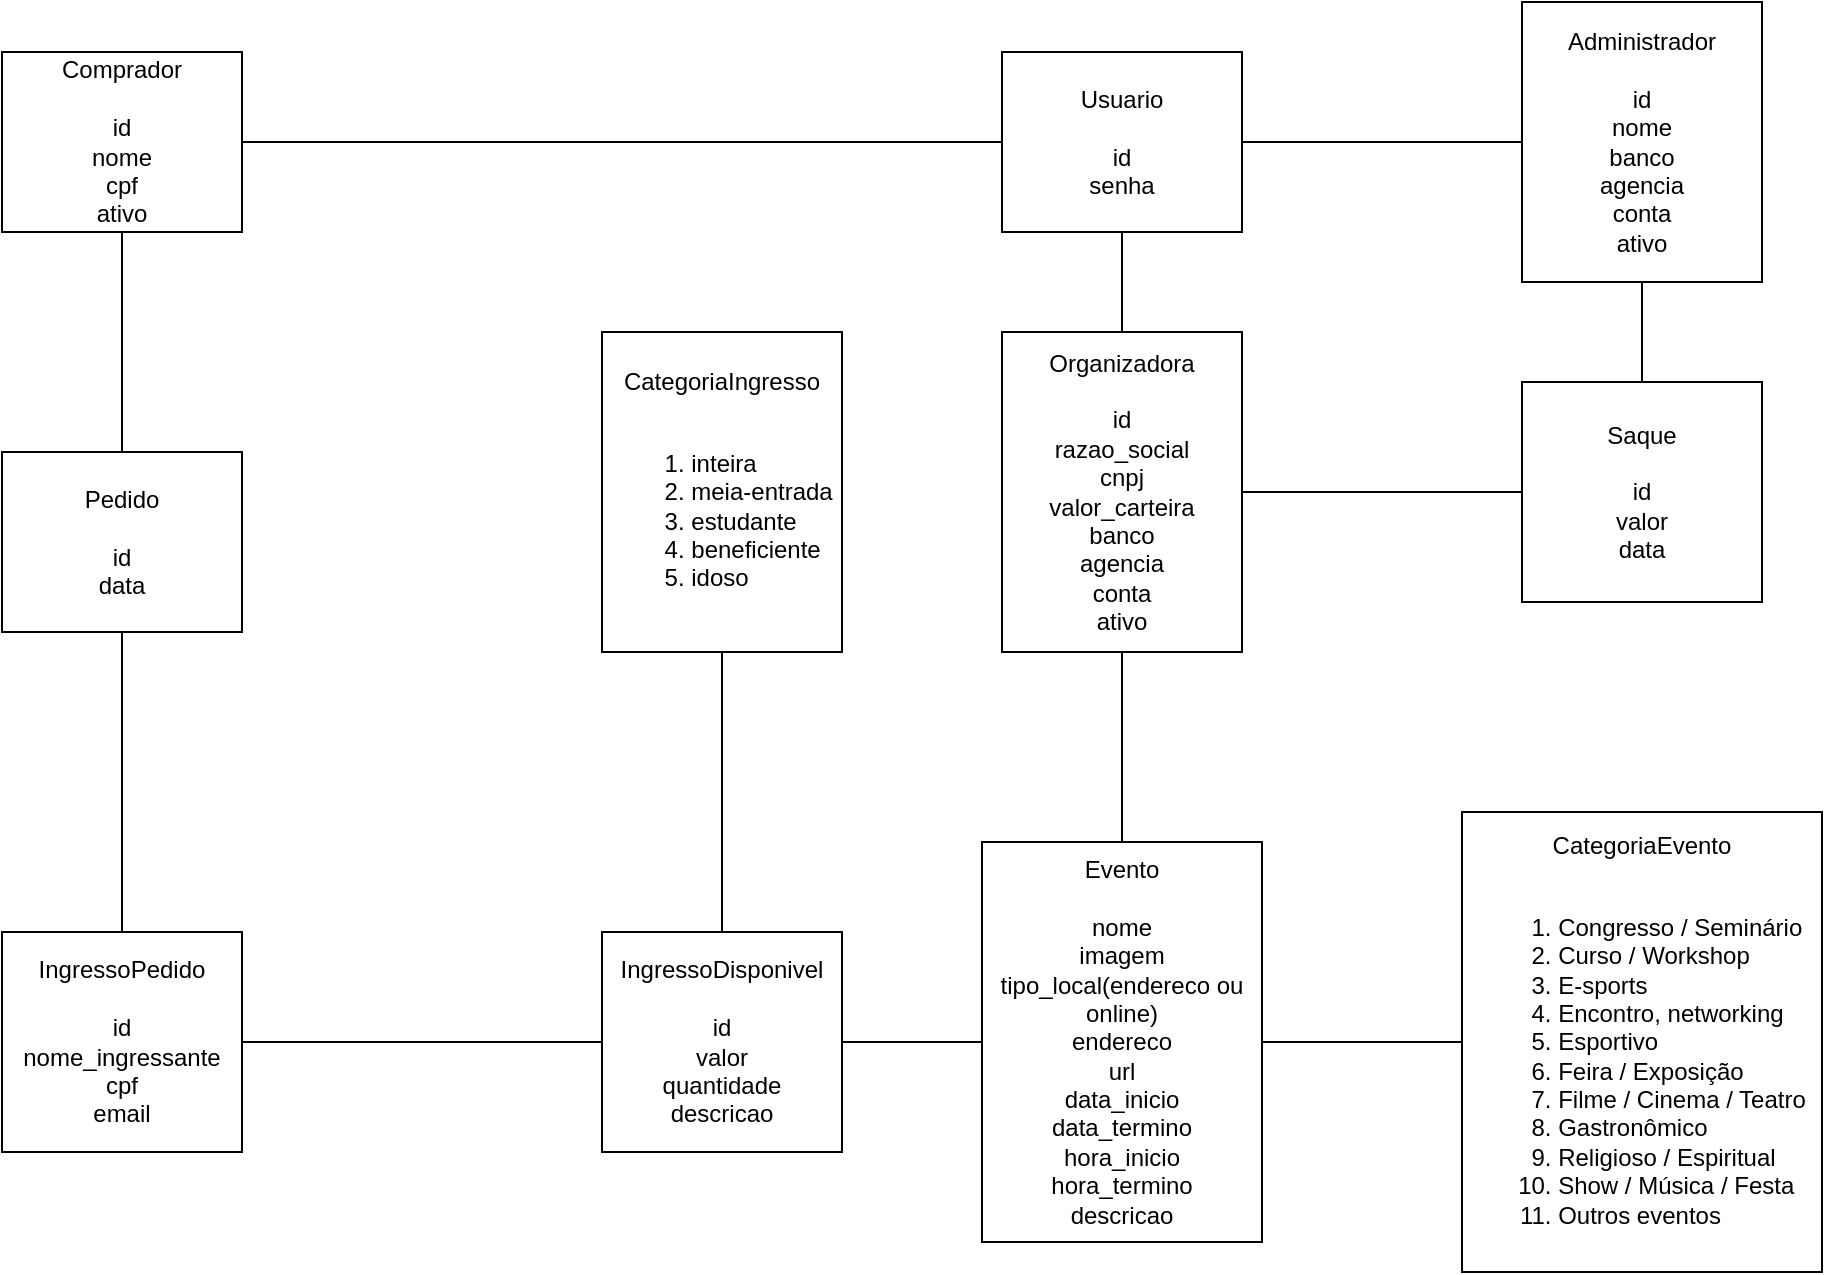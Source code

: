 <mxfile version="14.5.1" type="device"><diagram id="jICOhjBzjYu0gpsw8uiU" name="Página-1"><mxGraphModel dx="912" dy="813" grid="1" gridSize="10" guides="1" tooltips="1" connect="1" arrows="1" fold="1" page="1" pageScale="1" pageWidth="1200" pageHeight="1600" math="0" shadow="0"><root><mxCell id="0"/><mxCell id="1" parent="0"/><mxCell id="hUC8__KGuxT1wJXMfTIX-4" style="edgeStyle=orthogonalEdgeStyle;rounded=0;orthogonalLoop=1;jettySize=auto;html=1;endArrow=none;endFill=0;" parent="1" source="wqNmu94xyES_ieZz7MIa-1" target="hUC8__KGuxT1wJXMfTIX-3" edge="1"><mxGeometry relative="1" as="geometry"/></mxCell><mxCell id="wqNmu94xyES_ieZz7MIa-1" value="Pedido&lt;br&gt;&lt;br&gt;id&lt;br&gt;data" style="rounded=0;whiteSpace=wrap;html=1;" parent="1" vertex="1"><mxGeometry x="230" y="660" width="120" height="90" as="geometry"/></mxCell><mxCell id="wqNmu94xyES_ieZz7MIa-2" value="Organizadora&lt;br&gt;&lt;br&gt;id&lt;br&gt;razao_social&lt;br&gt;cnpj&lt;br&gt;valor_carteira&lt;br&gt;banco&lt;br&gt;agencia&lt;br&gt;conta&lt;br&gt;ativo" style="rounded=0;whiteSpace=wrap;html=1;" parent="1" vertex="1"><mxGeometry x="730" y="600" width="120" height="160" as="geometry"/></mxCell><mxCell id="VX8WxPWUBoT3orAdfw54-1" style="edgeStyle=orthogonalEdgeStyle;rounded=0;orthogonalLoop=1;jettySize=auto;html=1;endArrow=none;endFill=0;" parent="1" source="wqNmu94xyES_ieZz7MIa-4" target="wqNmu94xyES_ieZz7MIa-6" edge="1"><mxGeometry relative="1" as="geometry"/></mxCell><mxCell id="VX8WxPWUBoT3orAdfw54-2" style="edgeStyle=orthogonalEdgeStyle;rounded=0;orthogonalLoop=1;jettySize=auto;html=1;endArrow=none;endFill=0;" parent="1" source="wqNmu94xyES_ieZz7MIa-4" target="wqNmu94xyES_ieZz7MIa-2" edge="1"><mxGeometry relative="1" as="geometry"/></mxCell><mxCell id="wqNmu94xyES_ieZz7MIa-4" value="Usuario&lt;br&gt;&lt;br&gt;id&lt;br&gt;senha" style="rounded=0;whiteSpace=wrap;html=1;" parent="1" vertex="1"><mxGeometry x="730" y="460" width="120" height="90" as="geometry"/></mxCell><mxCell id="wqNmu94xyES_ieZz7MIa-6" value="Comprador&lt;br&gt;&lt;br&gt;id&lt;br&gt;nome&lt;br&gt;cpf&lt;br&gt;ativo" style="rounded=0;whiteSpace=wrap;html=1;" parent="1" vertex="1"><mxGeometry x="230" y="460" width="120" height="90" as="geometry"/></mxCell><mxCell id="wqNmu94xyES_ieZz7MIa-10" style="edgeStyle=orthogonalEdgeStyle;rounded=0;orthogonalLoop=1;jettySize=auto;html=1;endArrow=none;endFill=0;" parent="1" source="wqNmu94xyES_ieZz7MIa-7" target="wqNmu94xyES_ieZz7MIa-2" edge="1"><mxGeometry relative="1" as="geometry"/></mxCell><mxCell id="hUC8__KGuxT1wJXMfTIX-12" style="edgeStyle=orthogonalEdgeStyle;rounded=0;orthogonalLoop=1;jettySize=auto;html=1;endArrow=none;endFill=0;" parent="1" source="wqNmu94xyES_ieZz7MIa-7" target="hUC8__KGuxT1wJXMfTIX-11" edge="1"><mxGeometry relative="1" as="geometry"/></mxCell><mxCell id="wqNmu94xyES_ieZz7MIa-7" value="Evento&lt;br&gt;&lt;br&gt;nome&lt;br&gt;imagem&lt;br&gt;tipo_local(endereco ou online)&lt;br&gt;endereco&lt;br&gt;url&lt;br&gt;data_inicio&lt;br&gt;data_termino&lt;br&gt;hora_inicio&lt;br&gt;hora_termino&lt;br&gt;descricao" style="rounded=0;whiteSpace=wrap;html=1;" parent="1" vertex="1"><mxGeometry x="720" y="855" width="140" height="200" as="geometry"/></mxCell><mxCell id="hUC8__KGuxT1wJXMfTIX-5" style="edgeStyle=orthogonalEdgeStyle;rounded=0;orthogonalLoop=1;jettySize=auto;html=1;endArrow=none;endFill=0;" parent="1" source="wqNmu94xyES_ieZz7MIa-1" target="wqNmu94xyES_ieZz7MIa-6" edge="1"><mxGeometry relative="1" as="geometry"/></mxCell><mxCell id="UvAPse_8DJnlNYbQ0HVB-3" style="edgeStyle=orthogonalEdgeStyle;rounded=0;orthogonalLoop=1;jettySize=auto;html=1;endArrow=none;endFill=0;" edge="1" parent="1" source="hUC8__KGuxT1wJXMfTIX-3" target="uo1-1YxJ1C1MNdlrU-gM-3"><mxGeometry relative="1" as="geometry"/></mxCell><mxCell id="hUC8__KGuxT1wJXMfTIX-3" value="IngressoPedido&lt;br&gt;&lt;br&gt;id&lt;br&gt;nome_ingressante&lt;br&gt;cpf&lt;br&gt;email" style="rounded=0;whiteSpace=wrap;html=1;" parent="1" vertex="1"><mxGeometry x="230" y="900" width="120" height="110" as="geometry"/></mxCell><mxCell id="hUC8__KGuxT1wJXMfTIX-11" value="CategoriaEvento&lt;br&gt;&lt;br&gt;&lt;div&gt;&lt;div&gt;&lt;ol&gt;&lt;li style=&quot;text-align: left&quot;&gt;Congresso / Seminário&lt;/li&gt;&lt;li style=&quot;text-align: left&quot;&gt;Curso / Workshop&lt;/li&gt;&lt;li style=&quot;text-align: left&quot;&gt;E-sports&lt;/li&gt;&lt;li style=&quot;text-align: left&quot;&gt;Encontro, networking&lt;/li&gt;&lt;li style=&quot;text-align: left&quot;&gt;Esportivo&lt;/li&gt;&lt;li style=&quot;text-align: left&quot;&gt;Feira / Exposição&lt;/li&gt;&lt;li style=&quot;text-align: left&quot;&gt;Filme / Cinema / Teatro&lt;/li&gt;&lt;li style=&quot;text-align: left&quot;&gt;Gastronômico&lt;/li&gt;&lt;li style=&quot;text-align: left&quot;&gt;Religioso / Espiritual&lt;/li&gt;&lt;li style=&quot;text-align: left&quot;&gt;Show / Música / Festa&lt;/li&gt;&lt;li style=&quot;text-align: left&quot;&gt;Outros eventos&lt;/li&gt;&lt;/ol&gt;&lt;/div&gt;&lt;/div&gt;" style="rounded=0;whiteSpace=wrap;html=1;" parent="1" vertex="1"><mxGeometry x="960" y="840" width="180" height="230" as="geometry"/></mxCell><mxCell id="uo1-1YxJ1C1MNdlrU-gM-1" value="CategoriaIngresso&lt;br&gt;&lt;br&gt;&lt;div style=&quot;text-align: left&quot;&gt;&lt;ol&gt;&lt;li&gt;&lt;span&gt;inteira&lt;/span&gt;&lt;/li&gt;&lt;li&gt;&lt;span&gt;meia-entrada&lt;/span&gt;&lt;/li&gt;&lt;li&gt;&lt;span&gt;estudante&lt;/span&gt;&lt;/li&gt;&lt;li&gt;&lt;span&gt;beneficiente&lt;/span&gt;&lt;/li&gt;&lt;li&gt;&lt;span&gt;idoso&lt;/span&gt;&lt;/li&gt;&lt;/ol&gt;&lt;/div&gt;" style="rounded=0;whiteSpace=wrap;html=1;" parent="1" vertex="1"><mxGeometry x="530" y="600" width="120" height="160" as="geometry"/></mxCell><mxCell id="uo1-1YxJ1C1MNdlrU-gM-4" style="edgeStyle=orthogonalEdgeStyle;rounded=0;orthogonalLoop=1;jettySize=auto;html=1;endArrow=none;endFill=0;" parent="1" source="uo1-1YxJ1C1MNdlrU-gM-3" target="wqNmu94xyES_ieZz7MIa-7" edge="1"><mxGeometry relative="1" as="geometry"/></mxCell><mxCell id="uo1-1YxJ1C1MNdlrU-gM-5" style="edgeStyle=orthogonalEdgeStyle;rounded=0;orthogonalLoop=1;jettySize=auto;html=1;endArrow=none;endFill=0;" parent="1" source="uo1-1YxJ1C1MNdlrU-gM-3" target="uo1-1YxJ1C1MNdlrU-gM-1" edge="1"><mxGeometry relative="1" as="geometry"/></mxCell><mxCell id="uo1-1YxJ1C1MNdlrU-gM-3" value="IngressoDisponivel&lt;br&gt;&lt;br&gt;id&lt;br&gt;valor&lt;br&gt;quantidade&lt;br&gt;descricao" style="rounded=0;whiteSpace=wrap;html=1;" parent="1" vertex="1"><mxGeometry x="530" y="900" width="120" height="110" as="geometry"/></mxCell><mxCell id="uo1-1YxJ1C1MNdlrU-gM-7" style="edgeStyle=orthogonalEdgeStyle;rounded=0;orthogonalLoop=1;jettySize=auto;html=1;endArrow=none;endFill=0;" parent="1" source="uo1-1YxJ1C1MNdlrU-gM-6" target="wqNmu94xyES_ieZz7MIa-4" edge="1"><mxGeometry relative="1" as="geometry"/></mxCell><mxCell id="UvAPse_8DJnlNYbQ0HVB-4" style="edgeStyle=orthogonalEdgeStyle;rounded=0;orthogonalLoop=1;jettySize=auto;html=1;endArrow=none;endFill=0;" edge="1" parent="1" source="uo1-1YxJ1C1MNdlrU-gM-6" target="UvAPse_8DJnlNYbQ0HVB-1"><mxGeometry relative="1" as="geometry"/></mxCell><mxCell id="uo1-1YxJ1C1MNdlrU-gM-6" value="Administrador&lt;br&gt;&lt;br&gt;id&lt;br&gt;nome&lt;br&gt;banco&lt;br&gt;agencia&lt;br&gt;conta&lt;br&gt;ativo" style="rounded=0;whiteSpace=wrap;html=1;" parent="1" vertex="1"><mxGeometry x="990" y="435" width="120" height="140" as="geometry"/></mxCell><mxCell id="UvAPse_8DJnlNYbQ0HVB-2" style="edgeStyle=orthogonalEdgeStyle;rounded=0;orthogonalLoop=1;jettySize=auto;html=1;endArrow=none;endFill=0;" edge="1" parent="1" source="UvAPse_8DJnlNYbQ0HVB-1" target="wqNmu94xyES_ieZz7MIa-2"><mxGeometry relative="1" as="geometry"/></mxCell><mxCell id="UvAPse_8DJnlNYbQ0HVB-1" value="Saque&lt;br&gt;&lt;br&gt;id&lt;br&gt;valor&lt;br&gt;data" style="rounded=0;whiteSpace=wrap;html=1;" vertex="1" parent="1"><mxGeometry x="990" y="625" width="120" height="110" as="geometry"/></mxCell></root></mxGraphModel></diagram></mxfile>